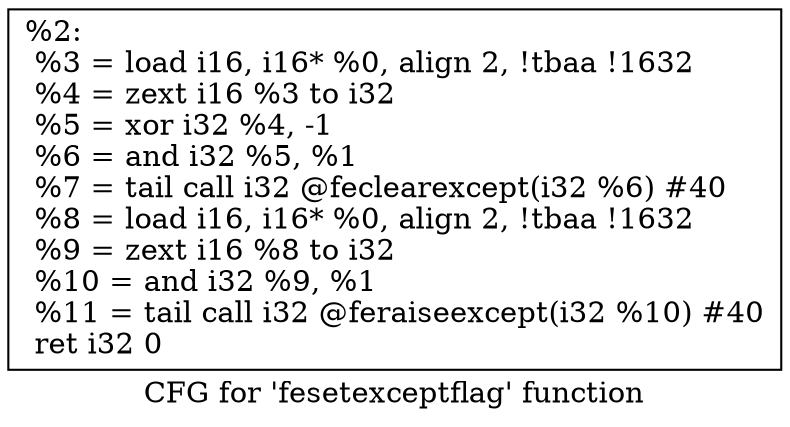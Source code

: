 digraph "CFG for 'fesetexceptflag' function" {
	label="CFG for 'fesetexceptflag' function";

	Node0x1ce0700 [shape=record,label="{%2:\l  %3 = load i16, i16* %0, align 2, !tbaa !1632\l  %4 = zext i16 %3 to i32\l  %5 = xor i32 %4, -1\l  %6 = and i32 %5, %1\l  %7 = tail call i32 @feclearexcept(i32 %6) #40\l  %8 = load i16, i16* %0, align 2, !tbaa !1632\l  %9 = zext i16 %8 to i32\l  %10 = and i32 %9, %1\l  %11 = tail call i32 @feraiseexcept(i32 %10) #40\l  ret i32 0\l}"];
}
